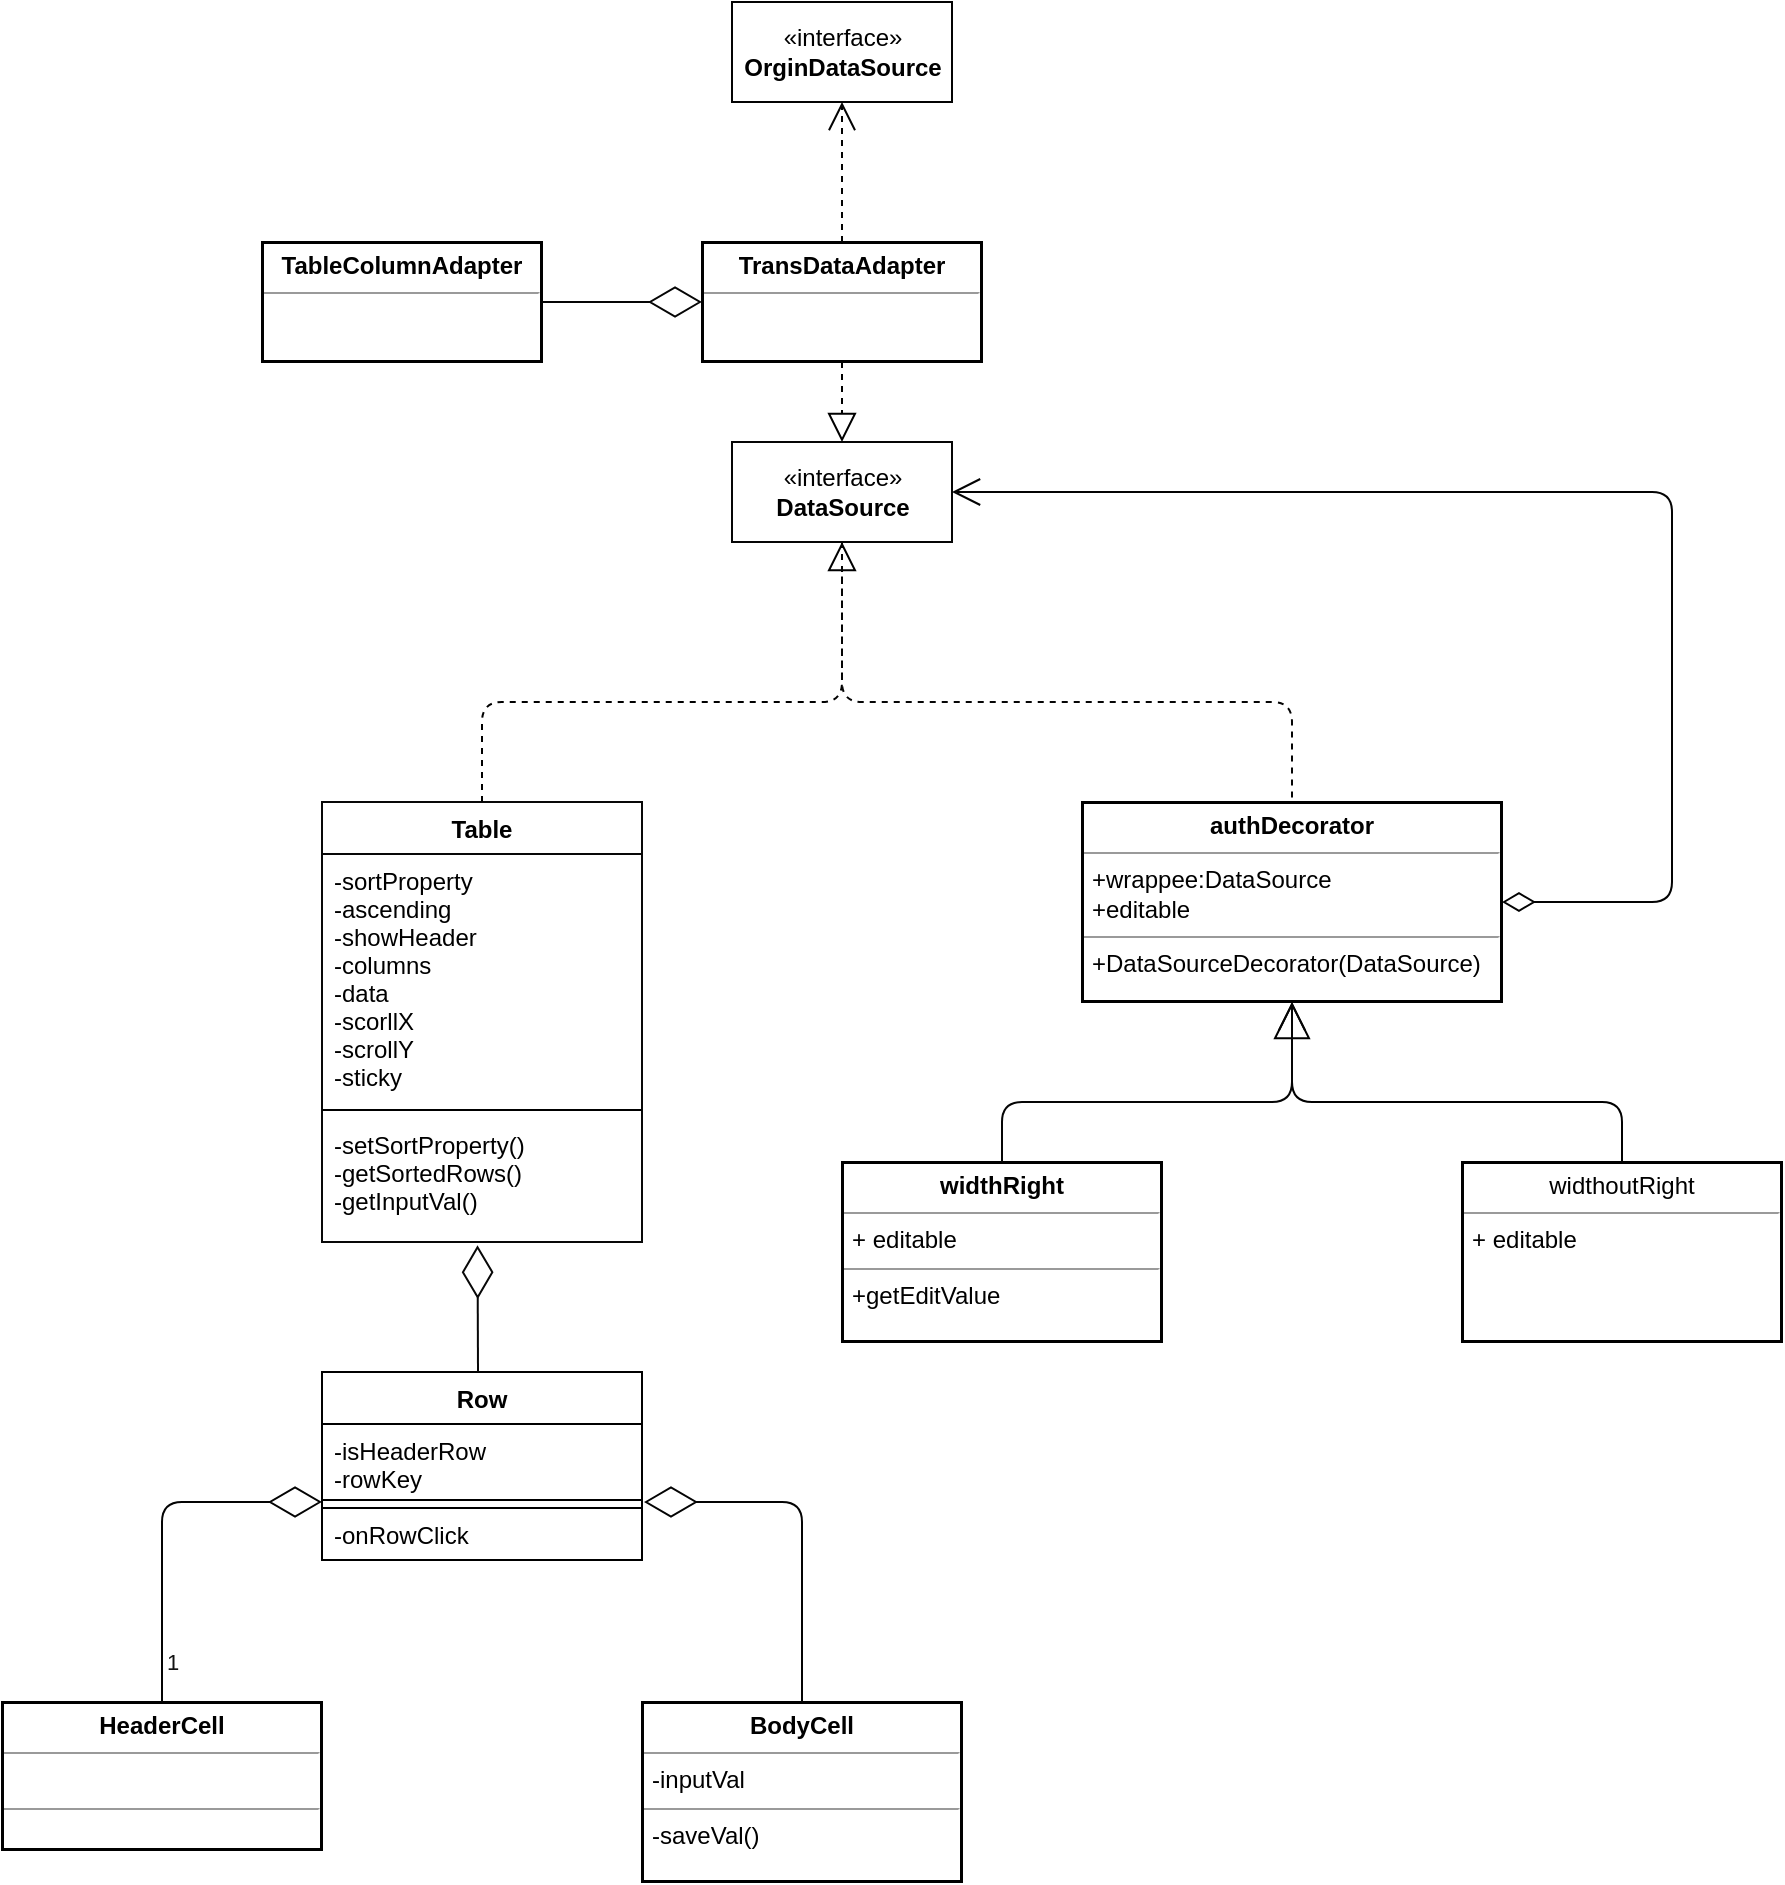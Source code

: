 <mxfile>
    <diagram id="ToaucHlJLYcD85AQ3w0m" name="第 1 页">
        <mxGraphModel dx="861" dy="244" grid="0" gridSize="10" guides="1" tooltips="1" connect="1" arrows="1" fold="1" page="0" pageScale="1" pageWidth="2339" pageHeight="3300" background="#ffffff" math="0" shadow="0">
            <root>
                <mxCell id="0"/>
                <mxCell id="1" parent="0"/>
                <mxCell id="22" value="Table" style="swimlane;fontStyle=1;align=center;verticalAlign=top;childLayout=stackLayout;horizontal=1;startSize=26;horizontalStack=0;resizeParent=1;resizeParentMax=0;resizeLast=0;collapsible=1;marginBottom=0;fontColor=#000000;labelBorderColor=none;fillColor=none;strokeColor=#080808;" parent="1" vertex="1">
                    <mxGeometry x="1160" y="1330" width="160" height="220" as="geometry"/>
                </mxCell>
                <mxCell id="23" value="-sortProperty&#10;-ascending&#10;-showHeader&#10;-columns&#10;-data&#10;-scorllX&#10;-scrollY&#10;-sticky" style="text;fillColor=none;align=left;verticalAlign=top;spacingLeft=4;spacingRight=4;overflow=hidden;rotatable=0;points=[[0,0.5],[1,0.5]];portConstraint=eastwest;fontColor=#000000;labelBorderColor=none;" parent="22" vertex="1">
                    <mxGeometry y="26" width="160" height="124" as="geometry"/>
                </mxCell>
                <mxCell id="24" value="" style="line;strokeWidth=1;align=left;verticalAlign=middle;spacingTop=-1;spacingLeft=3;spacingRight=3;rotatable=0;labelPosition=right;points=[];portConstraint=eastwest;fontColor=#000000;labelBorderColor=#000000;strokeColor=#000000;fillColor=none;" parent="22" vertex="1">
                    <mxGeometry y="150" width="160" height="8" as="geometry"/>
                </mxCell>
                <mxCell id="25" value="-setSortProperty()&#10;-getSortedRows()&#10;-getInputVal()" style="text;fillColor=none;align=left;verticalAlign=top;spacingLeft=4;spacingRight=4;overflow=hidden;rotatable=0;points=[[0,0.5],[1,0.5]];portConstraint=eastwest;fontColor=#000000;labelBorderColor=none;" parent="22" vertex="1">
                    <mxGeometry y="158" width="160" height="62" as="geometry"/>
                </mxCell>
                <mxCell id="35" value="Row&#10;" style="swimlane;fontStyle=1;align=center;verticalAlign=top;childLayout=stackLayout;horizontal=1;startSize=26;horizontalStack=0;resizeParent=1;resizeParentMax=0;resizeLast=0;collapsible=1;marginBottom=0;fontColor=#000000;labelBorderColor=none;fillColor=none;strokeColor=#000000;" parent="1" vertex="1">
                    <mxGeometry x="1160" y="1615" width="160" height="94" as="geometry"/>
                </mxCell>
                <mxCell id="36" value="-isHeaderRow&#10;-rowKey" style="text;strokeColor=none;fillColor=none;align=left;verticalAlign=top;spacingLeft=4;spacingRight=4;overflow=hidden;rotatable=0;points=[[0,0.5],[1,0.5]];portConstraint=eastwest;fontColor=#000000;labelBorderColor=none;" parent="35" vertex="1">
                    <mxGeometry y="26" width="160" height="34" as="geometry"/>
                </mxCell>
                <mxCell id="37" value="" style="line;strokeWidth=1;fillColor=none;align=left;verticalAlign=middle;spacingTop=-1;spacingLeft=3;spacingRight=3;rotatable=0;labelPosition=right;points=[];portConstraint=eastwest;fontColor=#000000;labelBorderColor=#000000;" parent="35" vertex="1">
                    <mxGeometry y="60" width="160" height="8" as="geometry"/>
                </mxCell>
                <mxCell id="38" value="-onRowClick" style="text;fillColor=none;align=left;verticalAlign=top;spacingLeft=4;spacingRight=4;overflow=hidden;rotatable=0;points=[[0,0.5],[1,0.5]];portConstraint=eastwest;fontColor=#000000;labelBorderColor=none;strokeColor=#000000;" parent="35" vertex="1">
                    <mxGeometry y="68" width="160" height="26" as="geometry"/>
                </mxCell>
                <mxCell id="49" value="&lt;p style=&quot;margin: 0px ; margin-top: 4px ; text-align: center&quot;&gt;&lt;b&gt;BodyCell&lt;/b&gt;&lt;/p&gt;&lt;hr size=&quot;1&quot;&gt;&lt;p style=&quot;margin: 0px ; margin-left: 4px&quot;&gt;-inputVal&lt;/p&gt;&lt;hr size=&quot;1&quot;&gt;&lt;p style=&quot;margin: 0px ; margin-left: 4px&quot;&gt;-saveVal()&lt;/p&gt;" style="verticalAlign=top;align=left;overflow=fill;fontSize=12;fontFamily=Helvetica;html=1;fontColor=#000000;labelBorderColor=#000000;fillColor=none;" parent="1" vertex="1">
                    <mxGeometry x="1320" y="1780" width="160" height="90" as="geometry"/>
                </mxCell>
                <mxCell id="50" value="&lt;p style=&quot;margin: 0px ; margin-top: 4px ; text-align: center&quot;&gt;&lt;b&gt;HeaderCell&lt;/b&gt;&lt;/p&gt;&lt;hr size=&quot;1&quot;&gt;&lt;p style=&quot;margin: 0px ; margin-left: 4px&quot;&gt;&lt;br&gt;&lt;/p&gt;&lt;hr size=&quot;1&quot;&gt;&lt;p style=&quot;margin: 0px ; margin-left: 4px&quot;&gt;&lt;br&gt;&lt;/p&gt;" style="verticalAlign=top;align=left;overflow=fill;fontSize=12;fontFamily=Helvetica;html=1;fontColor=#000000;labelBorderColor=#000000;fillColor=none;" parent="1" vertex="1">
                    <mxGeometry x="1000" y="1780" width="160" height="74" as="geometry"/>
                </mxCell>
                <mxCell id="56" value="" style="endArrow=diamondThin;endFill=0;endSize=24;html=1;exitX=0.5;exitY=0;exitDx=0;exitDy=0;fontColor=#000000;labelBorderColor=#000000;strokeColor=#030303;" parent="1" source="49" edge="1">
                    <mxGeometry width="160" relative="1" as="geometry">
                        <mxPoint x="1320" y="1640" as="sourcePoint"/>
                        <mxPoint x="1321" y="1680" as="targetPoint"/>
                        <Array as="points">
                            <mxPoint x="1400" y="1680"/>
                        </Array>
                    </mxGeometry>
                </mxCell>
                <mxCell id="57" value="" style="endArrow=diamondThin;endFill=0;endSize=24;exitX=0.5;exitY=0;exitDx=0;exitDy=0;labelBorderColor=none;strokeColor=#030303;noLabel=1;fontColor=none;labelBackgroundColor=none;" parent="1" source="50" edge="1">
                    <mxGeometry width="160" relative="1" as="geometry">
                        <mxPoint x="1000" y="1680" as="sourcePoint"/>
                        <mxPoint x="1160" y="1680" as="targetPoint"/>
                        <Array as="points">
                            <mxPoint x="1080" y="1680"/>
                        </Array>
                    </mxGeometry>
                </mxCell>
                <mxCell id="58" value="1" style="edgeLabel;html=1;align=center;verticalAlign=middle;resizable=0;points=[];labelBorderColor=none;labelBackgroundColor=none;fontColor=#121212;" parent="57" vertex="1" connectable="0">
                    <mxGeometry x="-0.778" y="-1" relative="1" as="geometry">
                        <mxPoint x="4" as="offset"/>
                    </mxGeometry>
                </mxCell>
                <mxCell id="54" value="" style="endArrow=diamondThin;endFill=0;endSize=24;html=1;entryX=0.486;entryY=1.026;entryDx=0;entryDy=0;entryPerimeter=0;fontColor=#000000;labelBorderColor=#000000;strokeColor=#080808;" parent="1" target="25" edge="1">
                    <mxGeometry width="160" relative="1" as="geometry">
                        <mxPoint x="1238" y="1615" as="sourcePoint"/>
                        <mxPoint x="1239.41" y="1560" as="targetPoint"/>
                    </mxGeometry>
                </mxCell>
                <mxCell id="66" value="«interface»&lt;br&gt;&lt;b&gt;DataSource&lt;/b&gt;" style="html=1;fontColor=#000000;labelBorderColor=none;fillColor=none;strokeColor=#050505;" parent="1" vertex="1">
                    <mxGeometry x="1365" y="1150" width="110" height="50" as="geometry"/>
                </mxCell>
                <mxCell id="79" value="«interface»&lt;br&gt;&lt;b&gt;OrginDataSource&lt;/b&gt;" style="html=1;fontColor=#000000;labelBorderColor=none;strokeColor=#030303;fillColor=none;" parent="1" vertex="1">
                    <mxGeometry x="1365" y="930" width="110" height="50" as="geometry"/>
                </mxCell>
                <mxCell id="85" value="&lt;p style=&quot;margin: 0px ; margin-top: 4px ; text-align: center&quot;&gt;&lt;b&gt;TransDataAdapter&lt;/b&gt;&lt;/p&gt;&lt;hr size=&quot;1&quot;&gt;&lt;div style=&quot;height: 2px&quot;&gt;&lt;/div&gt;" style="verticalAlign=top;align=left;overflow=fill;fontSize=12;fontFamily=Helvetica;html=1;fontColor=#000000;labelBorderColor=#000000;fillColor=none;" parent="1" vertex="1">
                    <mxGeometry x="1350" y="1050" width="140" height="60" as="geometry"/>
                </mxCell>
                <mxCell id="88" value="&lt;p style=&quot;margin: 0px ; margin-top: 4px ; text-align: center&quot;&gt;&lt;b&gt;TableColumnAdapter&lt;/b&gt;&lt;/p&gt;&lt;hr size=&quot;1&quot;&gt;&lt;div style=&quot;height: 2px&quot;&gt;&lt;/div&gt;" style="verticalAlign=top;align=left;overflow=fill;fontSize=12;fontFamily=Helvetica;html=1;fontColor=#000000;labelBorderColor=#000000;fillColor=none;" parent="1" vertex="1">
                    <mxGeometry x="1130" y="1050" width="140" height="60" as="geometry"/>
                </mxCell>
                <mxCell id="89" value="" style="endArrow=diamondThin;endFill=0;endSize=24;html=1;exitX=1;exitY=0.5;exitDx=0;exitDy=0;entryX=0;entryY=0.5;entryDx=0;entryDy=0;fontColor=#000000;labelBorderColor=#000000;strokeColor=#050505;" parent="1" source="88" target="85" edge="1">
                    <mxGeometry width="160" relative="1" as="geometry">
                        <mxPoint x="1290" y="1080" as="sourcePoint"/>
                        <mxPoint x="1350" y="1080" as="targetPoint"/>
                    </mxGeometry>
                </mxCell>
                <mxCell id="97" value="" style="endArrow=block;dashed=1;endFill=0;endSize=12;html=1;entryX=0.5;entryY=0;entryDx=0;entryDy=0;exitX=0.5;exitY=1;exitDx=0;exitDy=0;fontColor=#000000;labelBorderColor=#000000;strokeColor=#000000;" parent="1" source="85" target="66" edge="1">
                    <mxGeometry width="160" relative="1" as="geometry">
                        <mxPoint x="1290" y="1100" as="sourcePoint"/>
                        <mxPoint x="1450" y="1100" as="targetPoint"/>
                    </mxGeometry>
                </mxCell>
                <mxCell id="98" value="" style="endArrow=open;endSize=12;dashed=1;html=1;entryX=0.5;entryY=1;entryDx=0;entryDy=0;fontColor=#000000;labelBorderColor=#000000;strokeColor=#030303;" parent="1" target="79" edge="1">
                    <mxGeometry width="160" relative="1" as="geometry">
                        <mxPoint x="1420" y="1050" as="sourcePoint"/>
                        <mxPoint x="1620" y="1000" as="targetPoint"/>
                    </mxGeometry>
                </mxCell>
                <mxCell id="100" value="" style="endArrow=block;dashed=1;endFill=0;endSize=12;html=1;exitX=0.5;exitY=0;exitDx=0;exitDy=0;entryX=0.5;entryY=1;entryDx=0;entryDy=0;fontColor=#000000;labelBorderColor=#000000;strokeColor=#000000;" parent="1" source="22" target="66" edge="1">
                    <mxGeometry width="160" relative="1" as="geometry">
                        <mxPoint x="1290" y="1310" as="sourcePoint"/>
                        <mxPoint x="1450" y="1310" as="targetPoint"/>
                        <Array as="points">
                            <mxPoint x="1240" y="1280"/>
                            <mxPoint x="1420" y="1280"/>
                        </Array>
                    </mxGeometry>
                </mxCell>
                <mxCell id="101" value="" style="endArrow=none;dashed=1;endFill=0;endSize=12;html=1;exitX=0.5;exitY=1;exitDx=0;exitDy=0;entryX=0.5;entryY=0;entryDx=0;entryDy=0;fontColor=#000000;labelBorderColor=#000000;strokeColor=#050505;" parent="1" source="66" target="102" edge="1">
                    <mxGeometry width="160" relative="1" as="geometry">
                        <mxPoint x="1475" y="1230" as="sourcePoint"/>
                        <mxPoint x="1640" y="1280" as="targetPoint"/>
                        <Array as="points">
                            <mxPoint x="1420" y="1280"/>
                            <mxPoint x="1645" y="1280"/>
                        </Array>
                    </mxGeometry>
                </mxCell>
                <mxCell id="102" value="&lt;p style=&quot;margin: 0px ; margin-top: 4px ; text-align: center&quot;&gt;&lt;b&gt;authDecorator&lt;/b&gt;&lt;/p&gt;&lt;hr size=&quot;1&quot;&gt;&lt;p style=&quot;margin: 0px ; margin-left: 4px&quot;&gt;+wrappee:DataSource&lt;/p&gt;&lt;p style=&quot;margin: 0px ; margin-left: 4px&quot;&gt;+editable&lt;/p&gt;&lt;hr size=&quot;1&quot;&gt;&lt;p style=&quot;margin: 0px ; margin-left: 4px&quot;&gt;+DataSourceDecorator(DataSource)&lt;/p&gt;" style="verticalAlign=top;align=left;overflow=fill;fontSize=12;fontFamily=Helvetica;html=1;fontColor=#000000;labelBorderColor=#000000;fillColor=none;" parent="1" vertex="1">
                    <mxGeometry x="1540" y="1330" width="210" height="100" as="geometry"/>
                </mxCell>
                <mxCell id="103" value="" style="endArrow=open;html=1;endSize=12;startArrow=diamondThin;startSize=14;startFill=0;edgeStyle=orthogonalEdgeStyle;align=left;verticalAlign=bottom;exitX=1;exitY=0.5;exitDx=0;exitDy=0;entryX=1;entryY=0.5;entryDx=0;entryDy=0;fontColor=#000000;labelBorderColor=#000000;strokeColor=#030303;" parent="1" source="102" target="66" edge="1">
                    <mxGeometry x="-1" y="3" relative="1" as="geometry">
                        <mxPoint x="1500" y="1370" as="sourcePoint"/>
                        <mxPoint x="1660" y="1370" as="targetPoint"/>
                        <Array as="points">
                            <mxPoint x="1835" y="1380"/>
                            <mxPoint x="1835" y="1175"/>
                        </Array>
                    </mxGeometry>
                </mxCell>
                <mxCell id="104" value="" style="endArrow=block;endSize=16;endFill=0;html=1;entryX=0.5;entryY=1;entryDx=0;entryDy=0;exitX=0.5;exitY=0;exitDx=0;exitDy=0;fontColor=#000000;labelBorderColor=#000000;strokeColor=#000000;" parent="1" source="105" target="102" edge="1">
                    <mxGeometry width="160" relative="1" as="geometry">
                        <mxPoint x="1510" y="1520" as="sourcePoint"/>
                        <mxPoint x="1670" y="1520" as="targetPoint"/>
                        <Array as="points">
                            <mxPoint x="1810" y="1480"/>
                            <mxPoint x="1645" y="1480"/>
                        </Array>
                    </mxGeometry>
                </mxCell>
                <mxCell id="105" value="&lt;p style=&quot;margin: 0px ; margin-top: 4px ; text-align: center&quot;&gt;widthoutRight&lt;/p&gt;&lt;hr size=&quot;1&quot;&gt;&lt;p style=&quot;margin: 0px ; margin-left: 4px&quot;&gt;+ editable&lt;/p&gt;" style="verticalAlign=top;align=left;overflow=fill;fontSize=12;fontFamily=Helvetica;html=1;fontColor=#000000;labelBorderColor=#000000;strokeColor=#000000;fillColor=none;" parent="1" vertex="1">
                    <mxGeometry x="1730" y="1510" width="160" height="90" as="geometry"/>
                </mxCell>
                <mxCell id="106" value="&lt;p style=&quot;margin: 0px ; margin-top: 4px ; text-align: center&quot;&gt;&lt;b&gt;widthRight&lt;/b&gt;&lt;/p&gt;&lt;hr size=&quot;1&quot;&gt;&lt;p style=&quot;margin: 0px ; margin-left: 4px&quot;&gt;+ editable&lt;/p&gt;&lt;hr size=&quot;1&quot;&gt;&lt;p style=&quot;margin: 0px ; margin-left: 4px&quot;&gt;+getEditValue&lt;/p&gt;" style="verticalAlign=top;align=left;overflow=fill;fontSize=12;fontFamily=Helvetica;html=1;fontColor=#000000;labelBorderColor=#000000;fillColor=none;" parent="1" vertex="1">
                    <mxGeometry x="1420" y="1510" width="160" height="90" as="geometry"/>
                </mxCell>
                <mxCell id="111" value="" style="endArrow=open;endFill=1;endSize=12;html=1;exitX=0.5;exitY=0;exitDx=0;exitDy=0;entryX=0.5;entryY=1;entryDx=0;entryDy=0;fontColor=#000000;labelBorderColor=#000000;strokeColor=#050505;" parent="1" source="106" target="102" edge="1">
                    <mxGeometry width="160" relative="1" as="geometry">
                        <mxPoint x="1510" y="1430" as="sourcePoint"/>
                        <mxPoint x="1640" y="1430" as="targetPoint"/>
                        <Array as="points">
                            <mxPoint x="1500" y="1480"/>
                            <mxPoint x="1645" y="1480"/>
                        </Array>
                    </mxGeometry>
                </mxCell>
            </root>
        </mxGraphModel>
    </diagram>
</mxfile>
